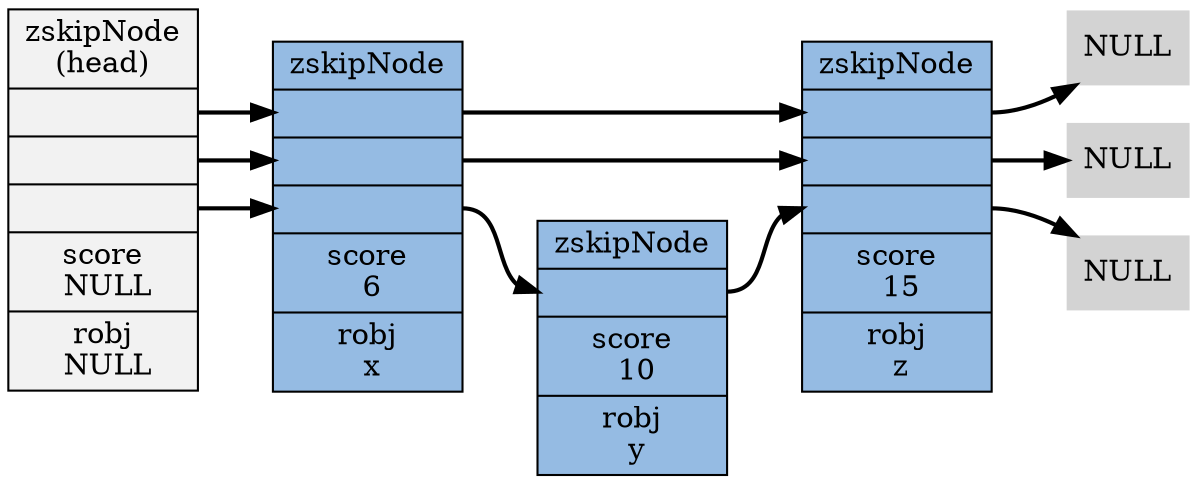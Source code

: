 digraph zset {
    rankdir = LR;

    node [shape = record, style = filled];
    
    edge [style = bold];

    skiplist [label ="<head>zskipNode\n(head) |<3> |<2> |<1> |<score>score\n NULL |<robj>robj\n NULL", fillcolor = "#F2F2F2"];
    six [label = "<head>zskipNode |<3> |<2> |<1> |<score>score\n 6 |<robj>robj\n x", fillcolor = "#95BBE3"];
    ten [label = "<head>zskipNode | <1> |<score>score\n 10 |<robj>robj\n y", fillcolor = "#95BBE3"];
    fiften [label = "<head>zskipNode |<3> |<2> |<1> |<score>score\n 15 |<robj>robj\n z", fillcolor = "#95BBE3"];

    skiplist:3 -> six:3; 
    skiplist:2 -> six:2;
    skiplist:1 -> six:1;
    six:1 -> ten:1;
    six:2 -> fiften:2;
    six:3 -> fiften:3;
    ten:1 -> fiften:1;

    null_1 [label = "NULL", shape=plaintext];
    null_2 [label = "NULL", shape=plaintext];
    null_3 [label = "NULL", shape=plaintext];

    fiften:1 -> null_1;
    fiften:2 -> null_2;
    fiften:3 -> null_3;

}
